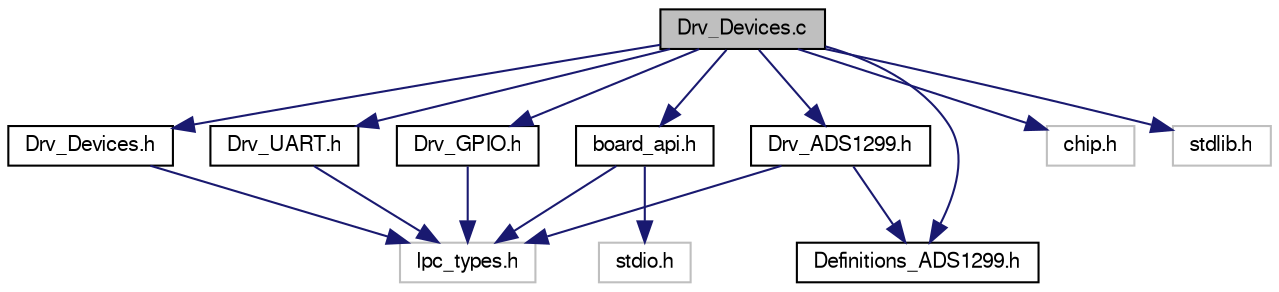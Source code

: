 digraph "Drv_Devices.c"
{
  edge [fontname="FreeSans",fontsize="10",labelfontname="FreeSans",labelfontsize="10"];
  node [fontname="FreeSans",fontsize="10",shape=record];
  Node1 [label="Drv_Devices.c",height=0.2,width=0.4,color="black", fillcolor="grey75", style="filled", fontcolor="black"];
  Node1 -> Node2 [color="midnightblue",fontsize="10",style="solid",fontname="FreeSans"];
  Node2 [label="Drv_Devices.h",height=0.2,width=0.4,color="black", fillcolor="white", style="filled",URL="$Drv__Devices_8h.html"];
  Node2 -> Node3 [color="midnightblue",fontsize="10",style="solid",fontname="FreeSans"];
  Node3 [label="lpc_types.h",height=0.2,width=0.4,color="grey75", fillcolor="white", style="filled"];
  Node1 -> Node4 [color="midnightblue",fontsize="10",style="solid",fontname="FreeSans"];
  Node4 [label="Drv_UART.h",height=0.2,width=0.4,color="black", fillcolor="white", style="filled",URL="$Drv__UART_8h.html"];
  Node4 -> Node3 [color="midnightblue",fontsize="10",style="solid",fontname="FreeSans"];
  Node1 -> Node5 [color="midnightblue",fontsize="10",style="solid",fontname="FreeSans"];
  Node5 [label="Drv_ADS1299.h",height=0.2,width=0.4,color="black", fillcolor="white", style="filled",URL="$Drv__ADS1299_8h.html"];
  Node5 -> Node6 [color="midnightblue",fontsize="10",style="solid",fontname="FreeSans"];
  Node6 [label="Definitions_ADS1299.h",height=0.2,width=0.4,color="black", fillcolor="white", style="filled",URL="$Definitions__ADS1299_8h.html"];
  Node5 -> Node3 [color="midnightblue",fontsize="10",style="solid",fontname="FreeSans"];
  Node1 -> Node6 [color="midnightblue",fontsize="10",style="solid",fontname="FreeSans"];
  Node1 -> Node7 [color="midnightblue",fontsize="10",style="solid",fontname="FreeSans"];
  Node7 [label="Drv_GPIO.h",height=0.2,width=0.4,color="black", fillcolor="white", style="filled",URL="$Drv__GPIO_8h.html"];
  Node7 -> Node3 [color="midnightblue",fontsize="10",style="solid",fontname="FreeSans"];
  Node1 -> Node8 [color="midnightblue",fontsize="10",style="solid",fontname="FreeSans"];
  Node8 [label="board_api.h",height=0.2,width=0.4,color="black", fillcolor="white", style="filled",URL="$board__api_8h.html"];
  Node8 -> Node3 [color="midnightblue",fontsize="10",style="solid",fontname="FreeSans"];
  Node8 -> Node9 [color="midnightblue",fontsize="10",style="solid",fontname="FreeSans"];
  Node9 [label="stdio.h",height=0.2,width=0.4,color="grey75", fillcolor="white", style="filled"];
  Node1 -> Node10 [color="midnightblue",fontsize="10",style="solid",fontname="FreeSans"];
  Node10 [label="chip.h",height=0.2,width=0.4,color="grey75", fillcolor="white", style="filled"];
  Node1 -> Node11 [color="midnightblue",fontsize="10",style="solid",fontname="FreeSans"];
  Node11 [label="stdlib.h",height=0.2,width=0.4,color="grey75", fillcolor="white", style="filled"];
}
